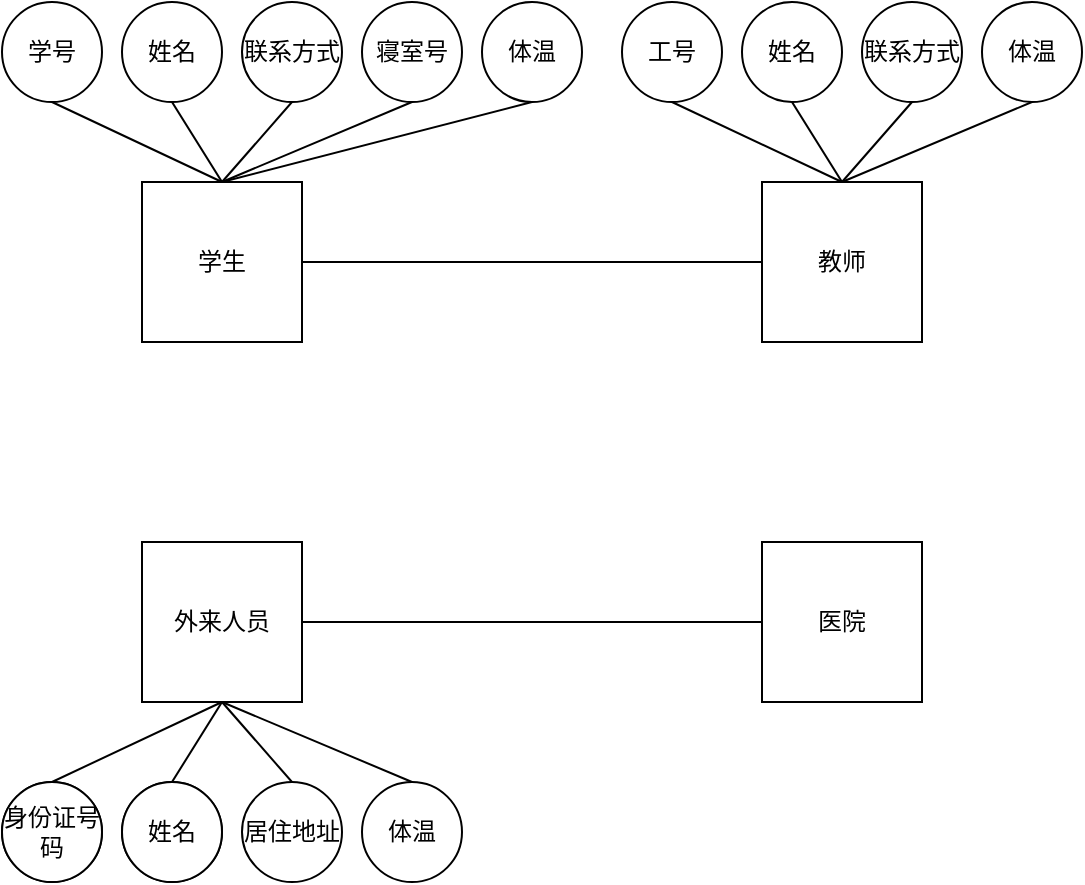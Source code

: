 <mxfile version="13.9.1" type="github">
  <diagram id="KCO1H4rR9zwA9Dpc1VqZ" name="第 1 页">
    <mxGraphModel dx="1038" dy="548" grid="1" gridSize="10" guides="1" tooltips="1" connect="1" arrows="1" fold="1" page="1" pageScale="1" pageWidth="827" pageHeight="1169" math="0" shadow="0">
      <root>
        <mxCell id="0" />
        <mxCell id="1" parent="0" />
        <mxCell id="EA4FkvidBsZfzn7JInIC-2" style="edgeStyle=none;rounded=0;orthogonalLoop=1;jettySize=auto;html=1;exitX=1;exitY=0.5;exitDx=0;exitDy=0;entryX=0;entryY=0.5;entryDx=0;entryDy=0;endArrow=none;endFill=0;" edge="1" parent="1" source="b61sdNrOb1ijLtI7mMx8-1" target="b61sdNrOb1ijLtI7mMx8-2">
          <mxGeometry relative="1" as="geometry" />
        </mxCell>
        <mxCell id="b61sdNrOb1ijLtI7mMx8-1" value="学生" style="whiteSpace=wrap;html=1;aspect=fixed;" parent="1" vertex="1">
          <mxGeometry x="80" y="120" width="80" height="80" as="geometry" />
        </mxCell>
        <mxCell id="b61sdNrOb1ijLtI7mMx8-2" value="教师" style="whiteSpace=wrap;html=1;aspect=fixed;" parent="1" vertex="1">
          <mxGeometry x="390" y="120" width="80" height="80" as="geometry" />
        </mxCell>
        <mxCell id="b61sdNrOb1ijLtI7mMx8-3" value="医院" style="whiteSpace=wrap;html=1;aspect=fixed;" parent="1" vertex="1">
          <mxGeometry x="390" y="300" width="80" height="80" as="geometry" />
        </mxCell>
        <mxCell id="EA4FkvidBsZfzn7JInIC-3" style="edgeStyle=none;rounded=0;orthogonalLoop=1;jettySize=auto;html=1;exitX=1;exitY=0.5;exitDx=0;exitDy=0;entryX=0;entryY=0.5;entryDx=0;entryDy=0;endArrow=none;endFill=0;" edge="1" parent="1" source="b61sdNrOb1ijLtI7mMx8-4" target="b61sdNrOb1ijLtI7mMx8-3">
          <mxGeometry relative="1" as="geometry" />
        </mxCell>
        <mxCell id="b61sdNrOb1ijLtI7mMx8-4" value="外来人员" style="whiteSpace=wrap;html=1;aspect=fixed;" parent="1" vertex="1">
          <mxGeometry x="80" y="300" width="80" height="80" as="geometry" />
        </mxCell>
        <mxCell id="7qtBf7vwf03u_CjeDu0E-7" style="edgeStyle=none;rounded=0;orthogonalLoop=1;jettySize=auto;html=1;exitX=0.5;exitY=1;exitDx=0;exitDy=0;entryX=0.5;entryY=0;entryDx=0;entryDy=0;endArrow=none;endFill=0;" parent="1" source="7qtBf7vwf03u_CjeDu0E-1" target="b61sdNrOb1ijLtI7mMx8-1" edge="1">
          <mxGeometry relative="1" as="geometry" />
        </mxCell>
        <mxCell id="7qtBf7vwf03u_CjeDu0E-1" value="姓名" style="ellipse;whiteSpace=wrap;html=1;aspect=fixed;" parent="1" vertex="1">
          <mxGeometry x="70" y="30" width="50" height="50" as="geometry" />
        </mxCell>
        <mxCell id="7qtBf7vwf03u_CjeDu0E-6" style="rounded=0;orthogonalLoop=1;jettySize=auto;html=1;exitX=0.5;exitY=1;exitDx=0;exitDy=0;entryX=0.5;entryY=0;entryDx=0;entryDy=0;endArrow=none;endFill=0;" parent="1" source="7qtBf7vwf03u_CjeDu0E-2" target="b61sdNrOb1ijLtI7mMx8-1" edge="1">
          <mxGeometry relative="1" as="geometry" />
        </mxCell>
        <mxCell id="7qtBf7vwf03u_CjeDu0E-2" value="学号" style="ellipse;whiteSpace=wrap;html=1;aspect=fixed;" parent="1" vertex="1">
          <mxGeometry x="10" y="30" width="50" height="50" as="geometry" />
        </mxCell>
        <mxCell id="7qtBf7vwf03u_CjeDu0E-8" style="edgeStyle=none;rounded=0;orthogonalLoop=1;jettySize=auto;html=1;exitX=0.5;exitY=1;exitDx=0;exitDy=0;endArrow=none;endFill=0;" parent="1" source="7qtBf7vwf03u_CjeDu0E-3" edge="1">
          <mxGeometry relative="1" as="geometry">
            <mxPoint x="120" y="120" as="targetPoint" />
          </mxGeometry>
        </mxCell>
        <mxCell id="7qtBf7vwf03u_CjeDu0E-3" value="联系方式" style="ellipse;whiteSpace=wrap;html=1;aspect=fixed;" parent="1" vertex="1">
          <mxGeometry x="130" y="30" width="50" height="50" as="geometry" />
        </mxCell>
        <mxCell id="7qtBf7vwf03u_CjeDu0E-9" style="edgeStyle=none;rounded=0;orthogonalLoop=1;jettySize=auto;html=1;exitX=0.5;exitY=1;exitDx=0;exitDy=0;endArrow=none;endFill=0;" parent="1" source="7qtBf7vwf03u_CjeDu0E-4" edge="1">
          <mxGeometry relative="1" as="geometry">
            <mxPoint x="120" y="120" as="targetPoint" />
          </mxGeometry>
        </mxCell>
        <mxCell id="7qtBf7vwf03u_CjeDu0E-4" value="寝室号" style="ellipse;whiteSpace=wrap;html=1;aspect=fixed;" parent="1" vertex="1">
          <mxGeometry x="190" y="30" width="50" height="50" as="geometry" />
        </mxCell>
        <mxCell id="7qtBf7vwf03u_CjeDu0E-10" style="edgeStyle=none;rounded=0;orthogonalLoop=1;jettySize=auto;html=1;exitX=0.5;exitY=1;exitDx=0;exitDy=0;entryX=0.5;entryY=0;entryDx=0;entryDy=0;endArrow=none;endFill=0;" parent="1" source="7qtBf7vwf03u_CjeDu0E-5" target="b61sdNrOb1ijLtI7mMx8-1" edge="1">
          <mxGeometry relative="1" as="geometry" />
        </mxCell>
        <mxCell id="7qtBf7vwf03u_CjeDu0E-5" value="体温" style="ellipse;whiteSpace=wrap;html=1;aspect=fixed;" parent="1" vertex="1">
          <mxGeometry x="250" y="30" width="50" height="50" as="geometry" />
        </mxCell>
        <mxCell id="unYZL8rSU1h0fPBsATKe-5" style="rounded=0;orthogonalLoop=1;jettySize=auto;html=1;exitX=0.5;exitY=1;exitDx=0;exitDy=0;entryX=0.5;entryY=0;entryDx=0;entryDy=0;endArrow=none;endFill=0;" parent="1" source="unYZL8rSU1h0fPBsATKe-1" target="b61sdNrOb1ijLtI7mMx8-2" edge="1">
          <mxGeometry relative="1" as="geometry" />
        </mxCell>
        <mxCell id="unYZL8rSU1h0fPBsATKe-1" value="工号" style="ellipse;whiteSpace=wrap;html=1;aspect=fixed;" parent="1" vertex="1">
          <mxGeometry x="320" y="30" width="50" height="50" as="geometry" />
        </mxCell>
        <mxCell id="unYZL8rSU1h0fPBsATKe-6" style="edgeStyle=none;rounded=0;orthogonalLoop=1;jettySize=auto;html=1;exitX=0.5;exitY=1;exitDx=0;exitDy=0;endArrow=none;endFill=0;" parent="1" source="unYZL8rSU1h0fPBsATKe-2" edge="1">
          <mxGeometry relative="1" as="geometry">
            <mxPoint x="430" y="120" as="targetPoint" />
          </mxGeometry>
        </mxCell>
        <mxCell id="unYZL8rSU1h0fPBsATKe-2" value="姓名" style="ellipse;whiteSpace=wrap;html=1;aspect=fixed;" parent="1" vertex="1">
          <mxGeometry x="380" y="30" width="50" height="50" as="geometry" />
        </mxCell>
        <mxCell id="unYZL8rSU1h0fPBsATKe-7" style="edgeStyle=none;rounded=0;orthogonalLoop=1;jettySize=auto;html=1;exitX=0.5;exitY=1;exitDx=0;exitDy=0;endArrow=none;endFill=0;" parent="1" source="unYZL8rSU1h0fPBsATKe-3" edge="1">
          <mxGeometry relative="1" as="geometry">
            <mxPoint x="430" y="120" as="targetPoint" />
          </mxGeometry>
        </mxCell>
        <mxCell id="unYZL8rSU1h0fPBsATKe-3" value="联系方式" style="ellipse;whiteSpace=wrap;html=1;aspect=fixed;" parent="1" vertex="1">
          <mxGeometry x="440" y="30" width="50" height="50" as="geometry" />
        </mxCell>
        <mxCell id="unYZL8rSU1h0fPBsATKe-8" style="edgeStyle=none;rounded=0;orthogonalLoop=1;jettySize=auto;html=1;exitX=0.5;exitY=1;exitDx=0;exitDy=0;endArrow=none;endFill=0;" parent="1" source="unYZL8rSU1h0fPBsATKe-4" edge="1">
          <mxGeometry relative="1" as="geometry">
            <mxPoint x="430" y="120" as="targetPoint" />
          </mxGeometry>
        </mxCell>
        <mxCell id="unYZL8rSU1h0fPBsATKe-4" value="体温" style="ellipse;whiteSpace=wrap;html=1;aspect=fixed;" parent="1" vertex="1">
          <mxGeometry x="500" y="30" width="50" height="50" as="geometry" />
        </mxCell>
        <mxCell id="unYZL8rSU1h0fPBsATKe-9" value="身份证号码" style="ellipse;whiteSpace=wrap;html=1;aspect=fixed;" parent="1" vertex="1">
          <mxGeometry x="10" y="420" width="50" height="50" as="geometry" />
        </mxCell>
        <mxCell id="unYZL8rSU1h0fPBsATKe-10" value="姓名" style="ellipse;whiteSpace=wrap;html=1;aspect=fixed;" parent="1" vertex="1">
          <mxGeometry x="70" y="420" width="50" height="50" as="geometry" />
        </mxCell>
        <mxCell id="TvAXjNbtjJ89C0bE3LQs-5" style="edgeStyle=none;rounded=0;orthogonalLoop=1;jettySize=auto;html=1;exitX=0.5;exitY=0;exitDx=0;exitDy=0;endArrow=none;endFill=0;" parent="1" source="unYZL8rSU1h0fPBsATKe-11" edge="1">
          <mxGeometry relative="1" as="geometry">
            <mxPoint x="120" y="380" as="targetPoint" />
          </mxGeometry>
        </mxCell>
        <mxCell id="unYZL8rSU1h0fPBsATKe-11" value="居住地址" style="ellipse;whiteSpace=wrap;html=1;aspect=fixed;" parent="1" vertex="1">
          <mxGeometry x="130" y="420" width="50" height="50" as="geometry" />
        </mxCell>
        <mxCell id="EA4FkvidBsZfzn7JInIC-1" style="rounded=0;orthogonalLoop=1;jettySize=auto;html=1;exitX=0.5;exitY=0;exitDx=0;exitDy=0;endArrow=none;endFill=0;" edge="1" parent="1" source="unYZL8rSU1h0fPBsATKe-12">
          <mxGeometry relative="1" as="geometry">
            <mxPoint x="120" y="380" as="targetPoint" />
          </mxGeometry>
        </mxCell>
        <mxCell id="unYZL8rSU1h0fPBsATKe-12" value="体温" style="ellipse;whiteSpace=wrap;html=1;aspect=fixed;" parent="1" vertex="1">
          <mxGeometry x="190" y="420" width="50" height="50" as="geometry" />
        </mxCell>
        <mxCell id="TvAXjNbtjJ89C0bE3LQs-3" style="rounded=0;orthogonalLoop=1;jettySize=auto;html=1;exitX=0.5;exitY=0;exitDx=0;exitDy=0;entryX=0.5;entryY=1;entryDx=0;entryDy=0;endArrow=none;endFill=0;" parent="1" source="TvAXjNbtjJ89C0bE3LQs-1" target="b61sdNrOb1ijLtI7mMx8-4" edge="1">
          <mxGeometry relative="1" as="geometry" />
        </mxCell>
        <mxCell id="TvAXjNbtjJ89C0bE3LQs-1" value="身份证号码" style="ellipse;whiteSpace=wrap;html=1;aspect=fixed;" parent="1" vertex="1">
          <mxGeometry x="10" y="420" width="50" height="50" as="geometry" />
        </mxCell>
        <mxCell id="TvAXjNbtjJ89C0bE3LQs-4" style="edgeStyle=none;rounded=0;orthogonalLoop=1;jettySize=auto;html=1;exitX=0.5;exitY=0;exitDx=0;exitDy=0;endArrow=none;endFill=0;" parent="1" source="TvAXjNbtjJ89C0bE3LQs-2" edge="1">
          <mxGeometry relative="1" as="geometry">
            <mxPoint x="120" y="380" as="targetPoint" />
          </mxGeometry>
        </mxCell>
        <mxCell id="TvAXjNbtjJ89C0bE3LQs-2" value="姓名" style="ellipse;whiteSpace=wrap;html=1;aspect=fixed;" parent="1" vertex="1">
          <mxGeometry x="70" y="420" width="50" height="50" as="geometry" />
        </mxCell>
      </root>
    </mxGraphModel>
  </diagram>
</mxfile>
